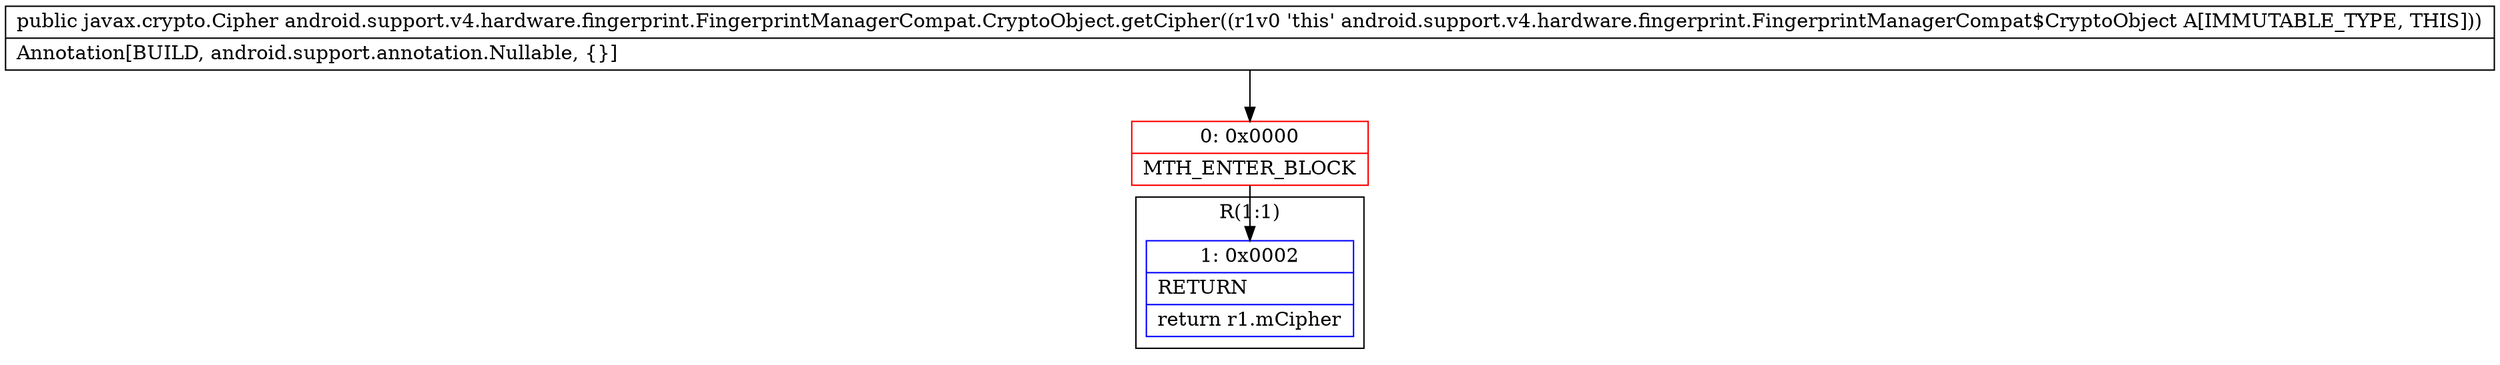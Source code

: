 digraph "CFG forandroid.support.v4.hardware.fingerprint.FingerprintManagerCompat.CryptoObject.getCipher()Ljavax\/crypto\/Cipher;" {
subgraph cluster_Region_2122747701 {
label = "R(1:1)";
node [shape=record,color=blue];
Node_1 [shape=record,label="{1\:\ 0x0002|RETURN\l|return r1.mCipher\l}"];
}
Node_0 [shape=record,color=red,label="{0\:\ 0x0000|MTH_ENTER_BLOCK\l}"];
MethodNode[shape=record,label="{public javax.crypto.Cipher android.support.v4.hardware.fingerprint.FingerprintManagerCompat.CryptoObject.getCipher((r1v0 'this' android.support.v4.hardware.fingerprint.FingerprintManagerCompat$CryptoObject A[IMMUTABLE_TYPE, THIS]))  | Annotation[BUILD, android.support.annotation.Nullable, \{\}]\l}"];
MethodNode -> Node_0;
Node_0 -> Node_1;
}

